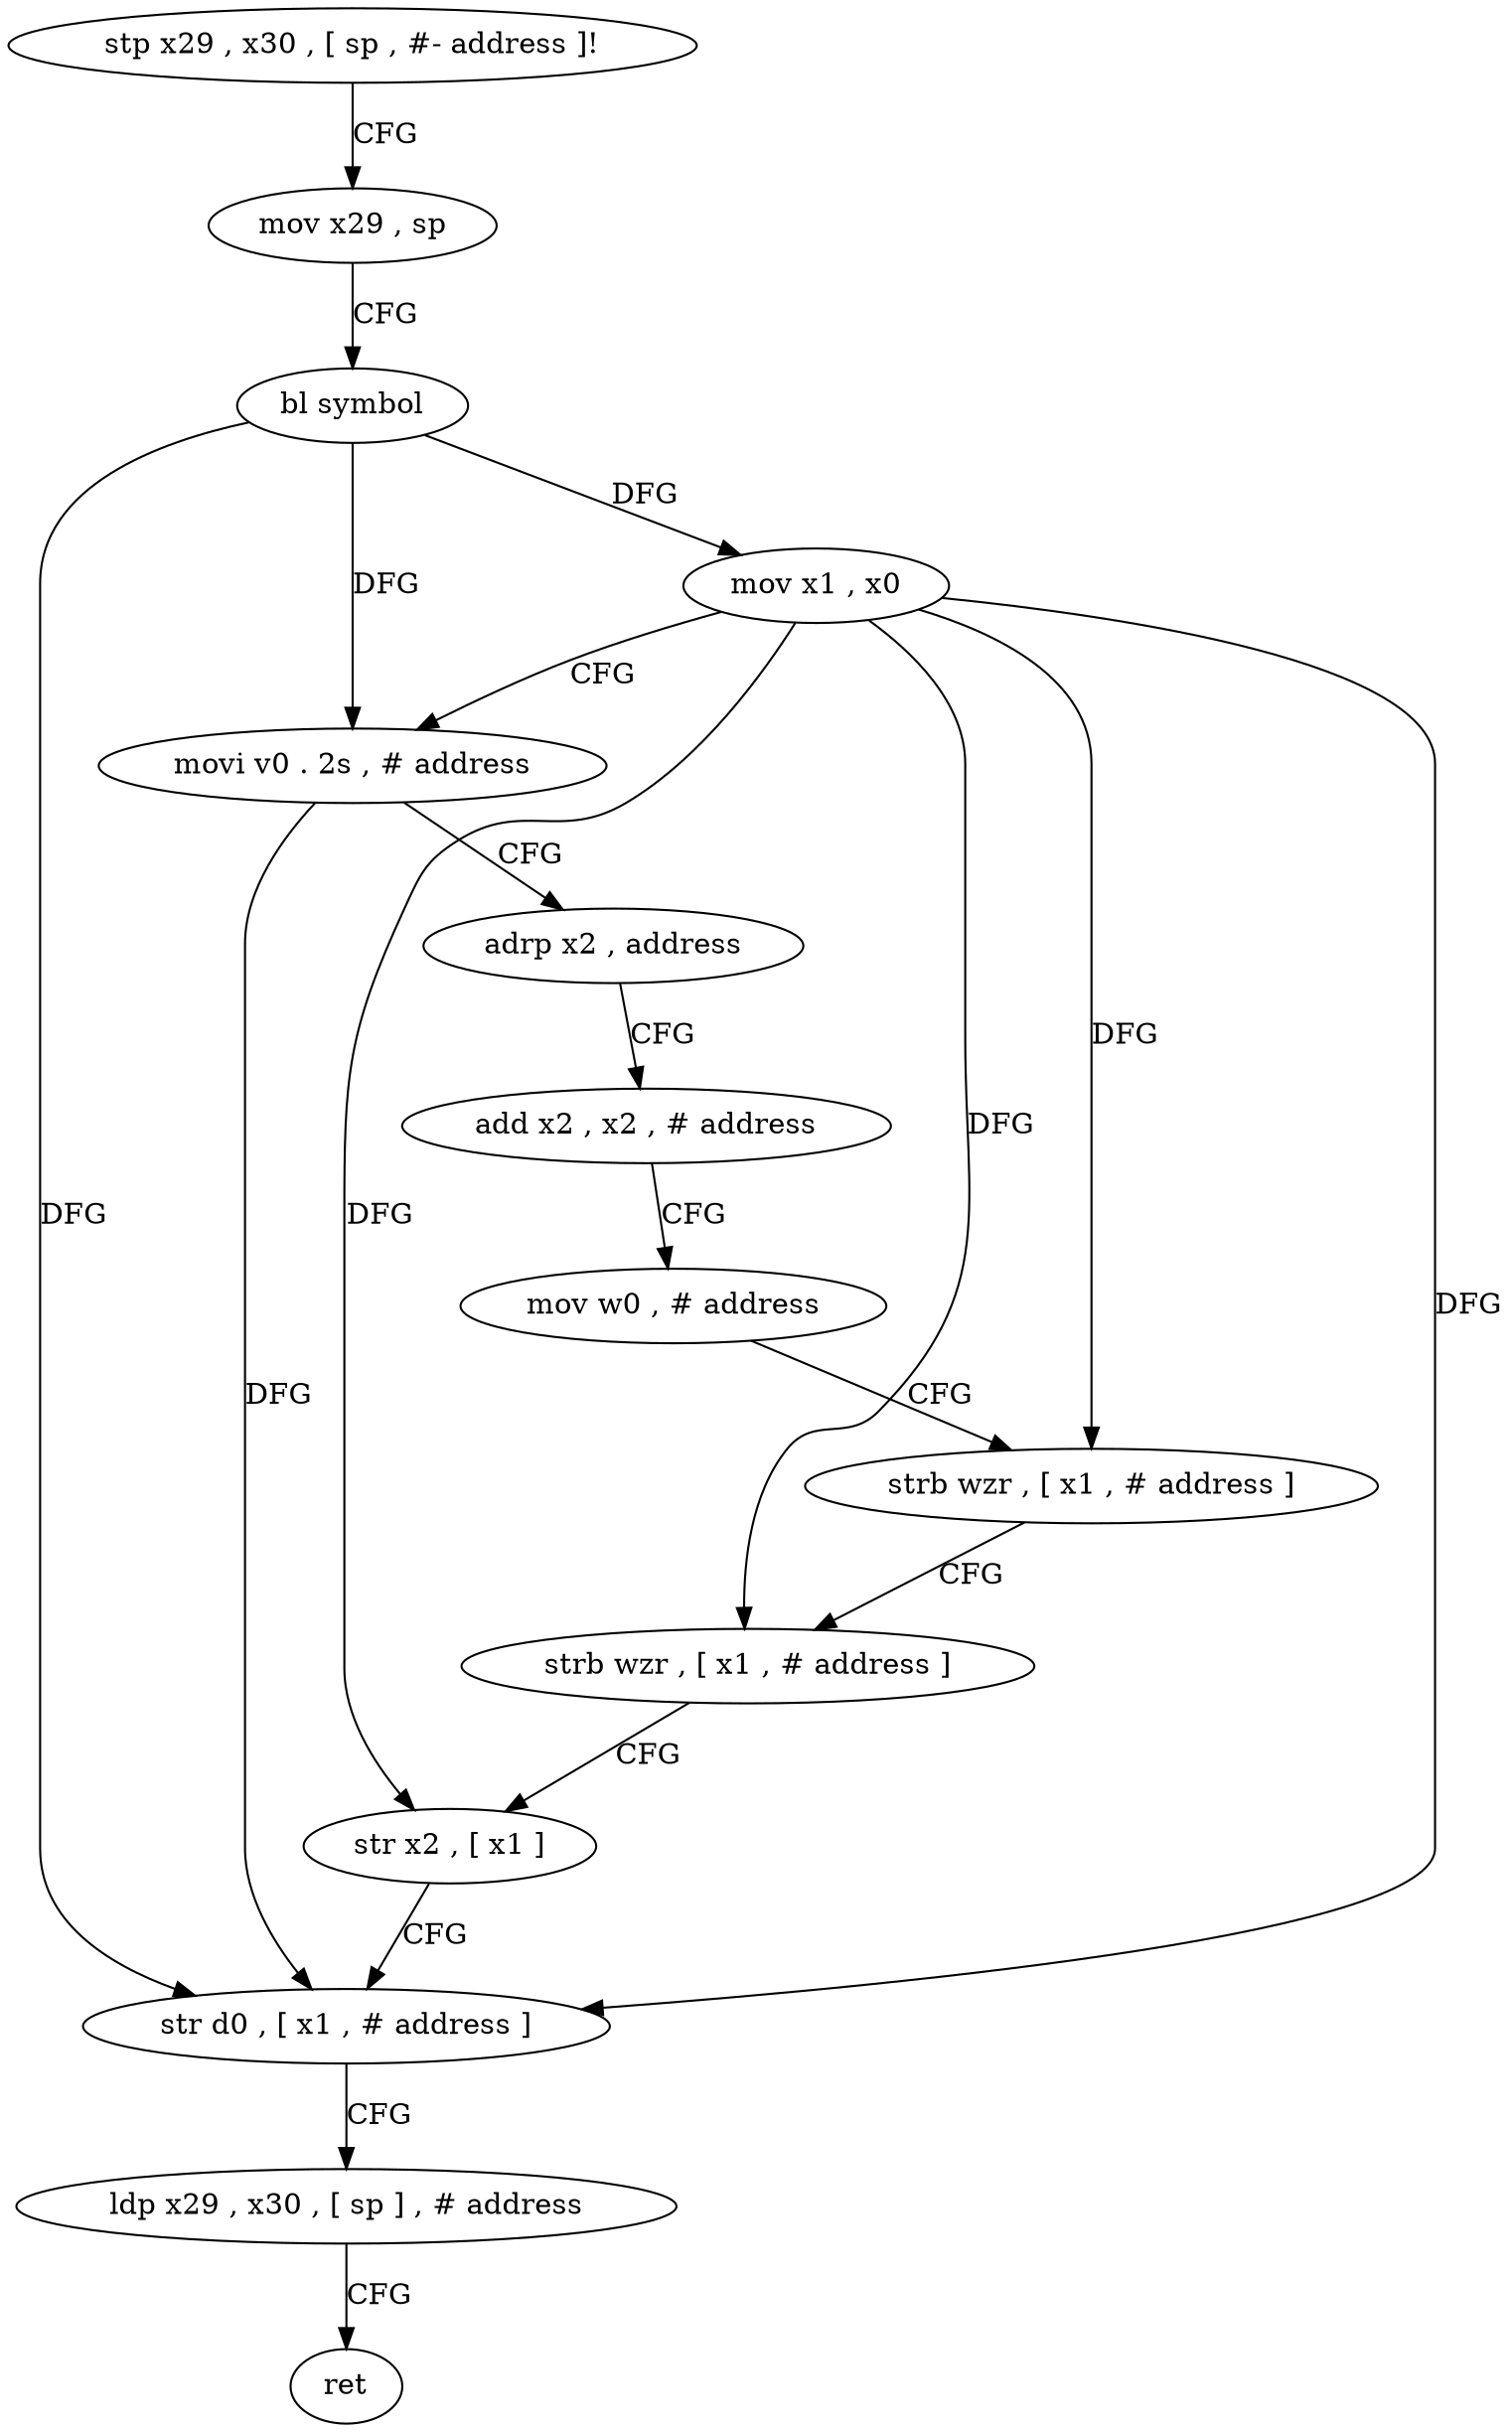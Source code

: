 digraph "func" {
"4263304" [label = "stp x29 , x30 , [ sp , #- address ]!" ]
"4263308" [label = "mov x29 , sp" ]
"4263312" [label = "bl symbol" ]
"4263316" [label = "mov x1 , x0" ]
"4263320" [label = "movi v0 . 2s , # address" ]
"4263324" [label = "adrp x2 , address" ]
"4263328" [label = "add x2 , x2 , # address" ]
"4263332" [label = "mov w0 , # address" ]
"4263336" [label = "strb wzr , [ x1 , # address ]" ]
"4263340" [label = "strb wzr , [ x1 , # address ]" ]
"4263344" [label = "str x2 , [ x1 ]" ]
"4263348" [label = "str d0 , [ x1 , # address ]" ]
"4263352" [label = "ldp x29 , x30 , [ sp ] , # address" ]
"4263356" [label = "ret" ]
"4263304" -> "4263308" [ label = "CFG" ]
"4263308" -> "4263312" [ label = "CFG" ]
"4263312" -> "4263316" [ label = "DFG" ]
"4263312" -> "4263320" [ label = "DFG" ]
"4263312" -> "4263348" [ label = "DFG" ]
"4263316" -> "4263320" [ label = "CFG" ]
"4263316" -> "4263336" [ label = "DFG" ]
"4263316" -> "4263340" [ label = "DFG" ]
"4263316" -> "4263344" [ label = "DFG" ]
"4263316" -> "4263348" [ label = "DFG" ]
"4263320" -> "4263324" [ label = "CFG" ]
"4263320" -> "4263348" [ label = "DFG" ]
"4263324" -> "4263328" [ label = "CFG" ]
"4263328" -> "4263332" [ label = "CFG" ]
"4263332" -> "4263336" [ label = "CFG" ]
"4263336" -> "4263340" [ label = "CFG" ]
"4263340" -> "4263344" [ label = "CFG" ]
"4263344" -> "4263348" [ label = "CFG" ]
"4263348" -> "4263352" [ label = "CFG" ]
"4263352" -> "4263356" [ label = "CFG" ]
}
